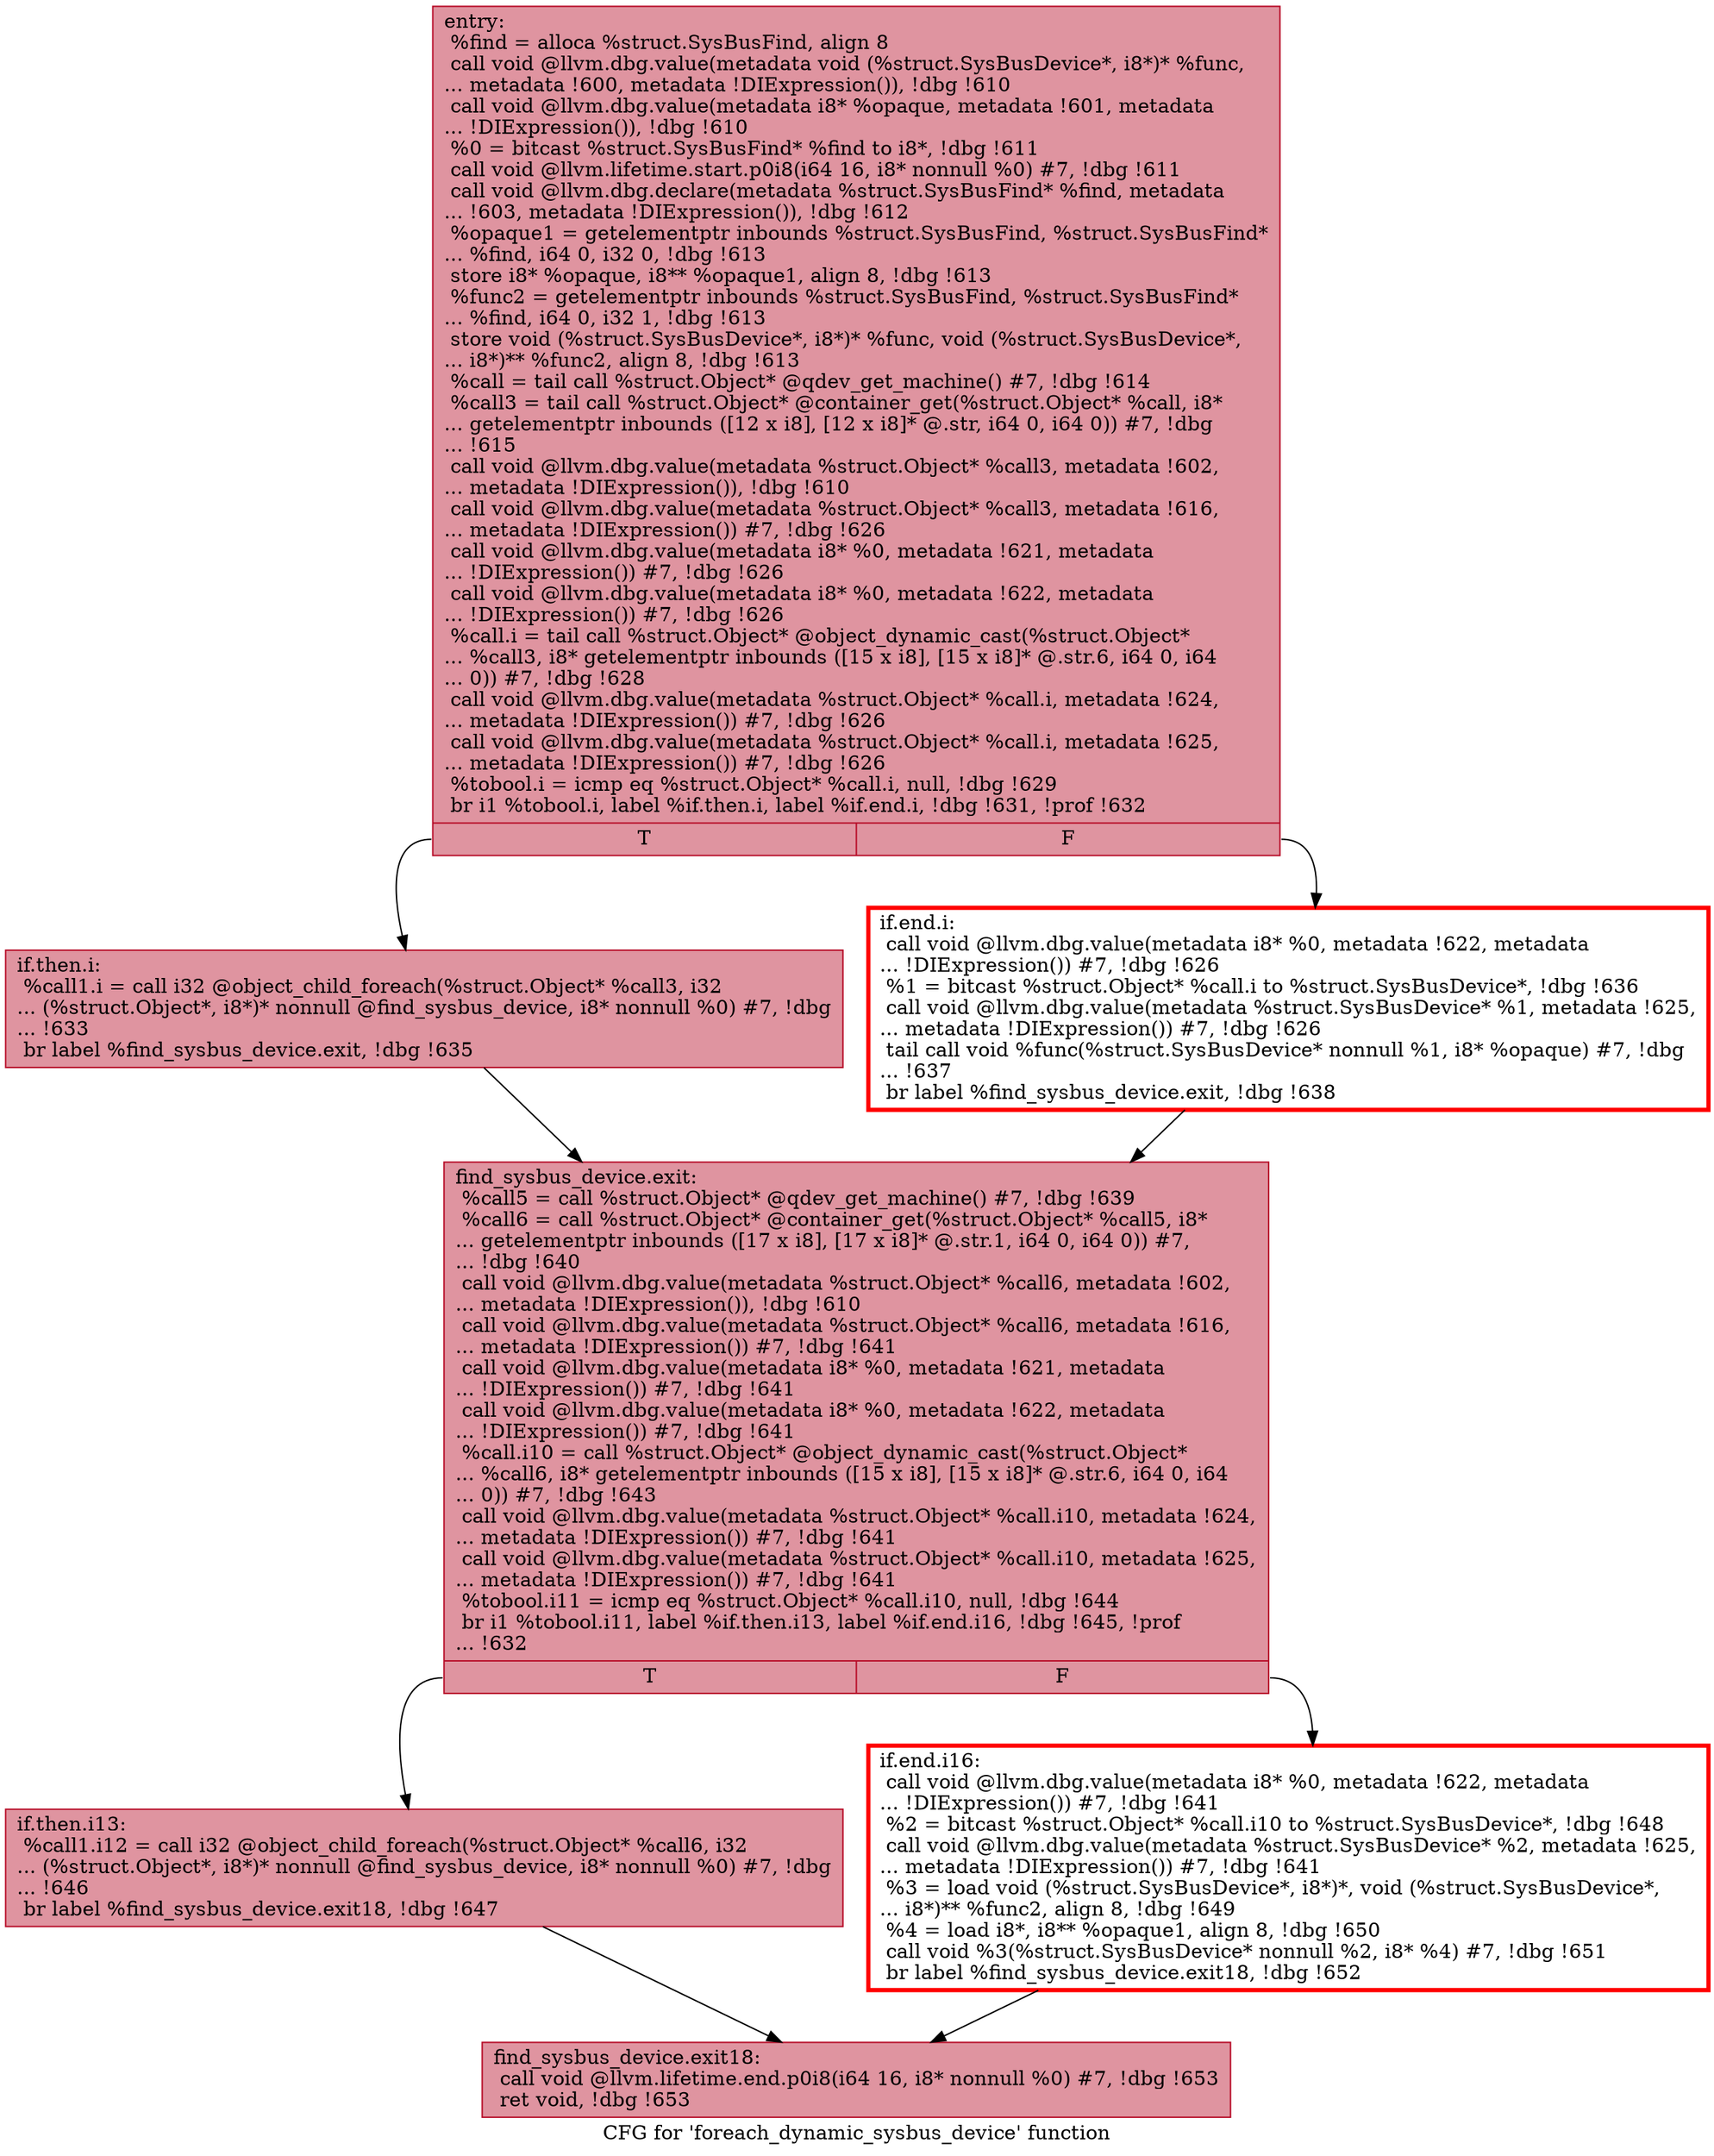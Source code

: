 digraph "CFG for 'foreach_dynamic_sysbus_device' function" {
	label="CFG for 'foreach_dynamic_sysbus_device' function";

	Node0x56031ec62910 [shape=record,color="#b70d28ff", style=filled, fillcolor="#b70d2870",label="{entry:\l  %find = alloca %struct.SysBusFind, align 8\l  call void @llvm.dbg.value(metadata void (%struct.SysBusDevice*, i8*)* %func,\l... metadata !600, metadata !DIExpression()), !dbg !610\l  call void @llvm.dbg.value(metadata i8* %opaque, metadata !601, metadata\l... !DIExpression()), !dbg !610\l  %0 = bitcast %struct.SysBusFind* %find to i8*, !dbg !611\l  call void @llvm.lifetime.start.p0i8(i64 16, i8* nonnull %0) #7, !dbg !611\l  call void @llvm.dbg.declare(metadata %struct.SysBusFind* %find, metadata\l... !603, metadata !DIExpression()), !dbg !612\l  %opaque1 = getelementptr inbounds %struct.SysBusFind, %struct.SysBusFind*\l... %find, i64 0, i32 0, !dbg !613\l  store i8* %opaque, i8** %opaque1, align 8, !dbg !613\l  %func2 = getelementptr inbounds %struct.SysBusFind, %struct.SysBusFind*\l... %find, i64 0, i32 1, !dbg !613\l  store void (%struct.SysBusDevice*, i8*)* %func, void (%struct.SysBusDevice*,\l... i8*)** %func2, align 8, !dbg !613\l  %call = tail call %struct.Object* @qdev_get_machine() #7, !dbg !614\l  %call3 = tail call %struct.Object* @container_get(%struct.Object* %call, i8*\l... getelementptr inbounds ([12 x i8], [12 x i8]* @.str, i64 0, i64 0)) #7, !dbg\l... !615\l  call void @llvm.dbg.value(metadata %struct.Object* %call3, metadata !602,\l... metadata !DIExpression()), !dbg !610\l  call void @llvm.dbg.value(metadata %struct.Object* %call3, metadata !616,\l... metadata !DIExpression()) #7, !dbg !626\l  call void @llvm.dbg.value(metadata i8* %0, metadata !621, metadata\l... !DIExpression()) #7, !dbg !626\l  call void @llvm.dbg.value(metadata i8* %0, metadata !622, metadata\l... !DIExpression()) #7, !dbg !626\l  %call.i = tail call %struct.Object* @object_dynamic_cast(%struct.Object*\l... %call3, i8* getelementptr inbounds ([15 x i8], [15 x i8]* @.str.6, i64 0, i64\l... 0)) #7, !dbg !628\l  call void @llvm.dbg.value(metadata %struct.Object* %call.i, metadata !624,\l... metadata !DIExpression()) #7, !dbg !626\l  call void @llvm.dbg.value(metadata %struct.Object* %call.i, metadata !625,\l... metadata !DIExpression()) #7, !dbg !626\l  %tobool.i = icmp eq %struct.Object* %call.i, null, !dbg !629\l  br i1 %tobool.i, label %if.then.i, label %if.end.i, !dbg !631, !prof !632\l|{<s0>T|<s1>F}}"];
	Node0x56031ec62910:s0 -> Node0x56031ee6c1d0;
	Node0x56031ec62910:s1 -> Node0x56031ee6afb0;
	Node0x56031ee6c1d0 [shape=record,color="#b70d28ff", style=filled, fillcolor="#b70d2870",label="{if.then.i:                                        \l  %call1.i = call i32 @object_child_foreach(%struct.Object* %call3, i32\l... (%struct.Object*, i8*)* nonnull @find_sysbus_device, i8* nonnull %0) #7, !dbg\l... !633\l  br label %find_sysbus_device.exit, !dbg !635\l}"];
	Node0x56031ee6c1d0 -> Node0x56031ee6c600;
	Node0x56031ee6afb0 [shape=record,penwidth=3.0, color="red",label="{if.end.i:                                         \l  call void @llvm.dbg.value(metadata i8* %0, metadata !622, metadata\l... !DIExpression()) #7, !dbg !626\l  %1 = bitcast %struct.Object* %call.i to %struct.SysBusDevice*, !dbg !636\l  call void @llvm.dbg.value(metadata %struct.SysBusDevice* %1, metadata !625,\l... metadata !DIExpression()) #7, !dbg !626\l  tail call void %func(%struct.SysBusDevice* nonnull %1, i8* %opaque) #7, !dbg\l... !637\l  br label %find_sysbus_device.exit, !dbg !638\l}"];
	Node0x56031ee6afb0 -> Node0x56031ee6c600;
	Node0x56031ee6c600 [shape=record,color="#b70d28ff", style=filled, fillcolor="#b70d2870",label="{find_sysbus_device.exit:                          \l  %call5 = call %struct.Object* @qdev_get_machine() #7, !dbg !639\l  %call6 = call %struct.Object* @container_get(%struct.Object* %call5, i8*\l... getelementptr inbounds ([17 x i8], [17 x i8]* @.str.1, i64 0, i64 0)) #7,\l... !dbg !640\l  call void @llvm.dbg.value(metadata %struct.Object* %call6, metadata !602,\l... metadata !DIExpression()), !dbg !610\l  call void @llvm.dbg.value(metadata %struct.Object* %call6, metadata !616,\l... metadata !DIExpression()) #7, !dbg !641\l  call void @llvm.dbg.value(metadata i8* %0, metadata !621, metadata\l... !DIExpression()) #7, !dbg !641\l  call void @llvm.dbg.value(metadata i8* %0, metadata !622, metadata\l... !DIExpression()) #7, !dbg !641\l  %call.i10 = call %struct.Object* @object_dynamic_cast(%struct.Object*\l... %call6, i8* getelementptr inbounds ([15 x i8], [15 x i8]* @.str.6, i64 0, i64\l... 0)) #7, !dbg !643\l  call void @llvm.dbg.value(metadata %struct.Object* %call.i10, metadata !624,\l... metadata !DIExpression()) #7, !dbg !641\l  call void @llvm.dbg.value(metadata %struct.Object* %call.i10, metadata !625,\l... metadata !DIExpression()) #7, !dbg !641\l  %tobool.i11 = icmp eq %struct.Object* %call.i10, null, !dbg !644\l  br i1 %tobool.i11, label %if.then.i13, label %if.end.i16, !dbg !645, !prof\l... !632\l|{<s0>T|<s1>F}}"];
	Node0x56031ee6c600:s0 -> Node0x56031ee707d0;
	Node0x56031ee6c600:s1 -> Node0x56031ee6b960;
	Node0x56031ee707d0 [shape=record,color="#b70d28ff", style=filled, fillcolor="#b70d2870",label="{if.then.i13:                                      \l  %call1.i12 = call i32 @object_child_foreach(%struct.Object* %call6, i32\l... (%struct.Object*, i8*)* nonnull @find_sysbus_device, i8* nonnull %0) #7, !dbg\l... !646\l  br label %find_sysbus_device.exit18, !dbg !647\l}"];
	Node0x56031ee707d0 -> Node0x56031ee6cce0;
	Node0x56031ee6b960 [shape=record,penwidth=3.0, color="red",label="{if.end.i16:                                       \l  call void @llvm.dbg.value(metadata i8* %0, metadata !622, metadata\l... !DIExpression()) #7, !dbg !641\l  %2 = bitcast %struct.Object* %call.i10 to %struct.SysBusDevice*, !dbg !648\l  call void @llvm.dbg.value(metadata %struct.SysBusDevice* %2, metadata !625,\l... metadata !DIExpression()) #7, !dbg !641\l  %3 = load void (%struct.SysBusDevice*, i8*)*, void (%struct.SysBusDevice*,\l... i8*)** %func2, align 8, !dbg !649\l  %4 = load i8*, i8** %opaque1, align 8, !dbg !650\l  call void %3(%struct.SysBusDevice* nonnull %2, i8* %4) #7, !dbg !651\l  br label %find_sysbus_device.exit18, !dbg !652\l}"];
	Node0x56031ee6b960 -> Node0x56031ee6cce0;
	Node0x56031ee6cce0 [shape=record,color="#b70d28ff", style=filled, fillcolor="#b70d2870",label="{find_sysbus_device.exit18:                        \l  call void @llvm.lifetime.end.p0i8(i64 16, i8* nonnull %0) #7, !dbg !653\l  ret void, !dbg !653\l}"];
}

